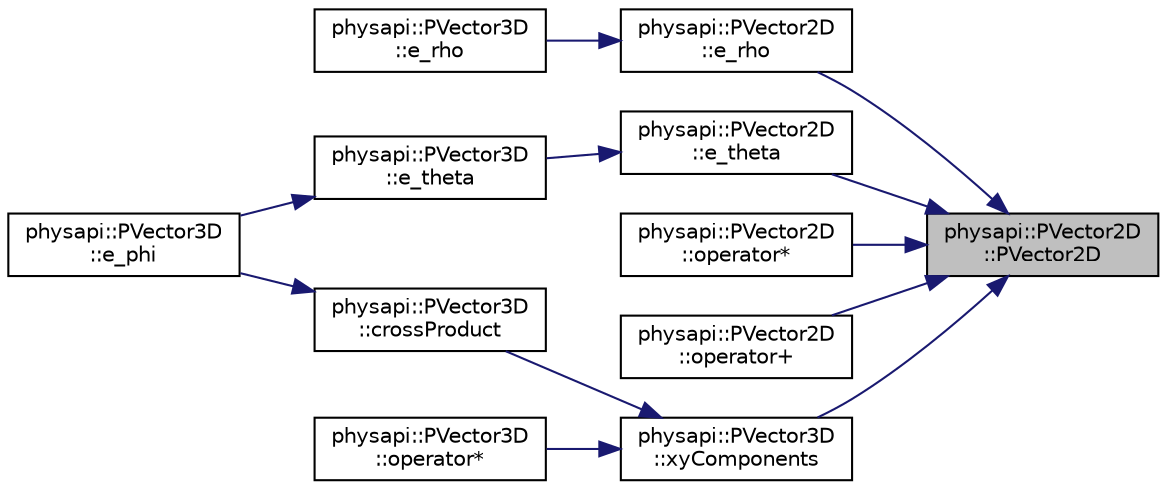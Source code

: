 digraph "physapi::PVector2D::PVector2D"
{
 // LATEX_PDF_SIZE
  edge [fontname="Helvetica",fontsize="10",labelfontname="Helvetica",labelfontsize="10"];
  node [fontname="Helvetica",fontsize="10",shape=record];
  rankdir="RL";
  Node1 [label="physapi::PVector2D\l::PVector2D",height=0.2,width=0.4,color="black", fillcolor="grey75", style="filled", fontcolor="black",tooltip="Construct a new 2D-vector with x=y=0."];
  Node1 -> Node2 [dir="back",color="midnightblue",fontsize="10",style="solid"];
  Node2 [label="physapi::PVector2D\l::e_rho",height=0.2,width=0.4,color="black", fillcolor="white", style="filled",URL="$classphysapi_1_1_p_vector2_d.html#acc93d0621814fd75f0129828d87dacf0",tooltip="Get the  basis vector in cartesian coordinates."];
  Node2 -> Node3 [dir="back",color="midnightblue",fontsize="10",style="solid"];
  Node3 [label="physapi::PVector3D\l::e_rho",height=0.2,width=0.4,color="black", fillcolor="white", style="filled",URL="$classphysapi_1_1_p_vector3_d.html#a0741f13feb0438f3a7af0c16a60d28fc",tooltip="Get the  basis vector in cartesian coordinates."];
  Node1 -> Node4 [dir="back",color="midnightblue",fontsize="10",style="solid"];
  Node4 [label="physapi::PVector2D\l::e_theta",height=0.2,width=0.4,color="black", fillcolor="white", style="filled",URL="$classphysapi_1_1_p_vector2_d.html#a65061ad2048259cf430d25ec23f3f8ba",tooltip="Get the  basis vector in cartesian coordinates."];
  Node4 -> Node5 [dir="back",color="midnightblue",fontsize="10",style="solid"];
  Node5 [label="physapi::PVector3D\l::e_theta",height=0.2,width=0.4,color="black", fillcolor="white", style="filled",URL="$classphysapi_1_1_p_vector3_d.html#ac925dc8dd82704807a08f4a15162c543",tooltip="Get the  basis vector in cartesian coordinates."];
  Node5 -> Node6 [dir="back",color="midnightblue",fontsize="10",style="solid"];
  Node6 [label="physapi::PVector3D\l::e_phi",height=0.2,width=0.4,color="black", fillcolor="white", style="filled",URL="$classphysapi_1_1_p_vector3_d.html#a37b00ddee4484f5eae447a0e8d4c2a39",tooltip="Get the  basis vector in cartesian coordinates."];
  Node1 -> Node7 [dir="back",color="midnightblue",fontsize="10",style="solid"];
  Node7 [label="physapi::PVector2D\l::operator*",height=0.2,width=0.4,color="black", fillcolor="white", style="filled",URL="$classphysapi_1_1_p_vector2_d.html#ac9e8a6b840d68ba9ad265e227ce11898",tooltip="Multiplication of a 2D-vector by a number."];
  Node1 -> Node8 [dir="back",color="midnightblue",fontsize="10",style="solid"];
  Node8 [label="physapi::PVector2D\l::operator+",height=0.2,width=0.4,color="black", fillcolor="white", style="filled",URL="$classphysapi_1_1_p_vector2_d.html#afb0742ef8f9eacb596c6ccc6f08af4b7",tooltip="Addition of 2D-vectors."];
  Node1 -> Node9 [dir="back",color="midnightblue",fontsize="10",style="solid"];
  Node9 [label="physapi::PVector3D\l::xyComponents",height=0.2,width=0.4,color="black", fillcolor="white", style="filled",URL="$classphysapi_1_1_p_vector3_d.html#ab8feefe0f1130441d69586fbdd707e20",tooltip="Get the XY components as a PVector2D."];
  Node9 -> Node10 [dir="back",color="midnightblue",fontsize="10",style="solid"];
  Node10 [label="physapi::PVector3D\l::crossProduct",height=0.2,width=0.4,color="black", fillcolor="white", style="filled",URL="$classphysapi_1_1_p_vector3_d.html#ab44b6cd32c827e03b162f57532365b3c",tooltip="Calculates the cross product of two 3d vectors."];
  Node10 -> Node6 [dir="back",color="midnightblue",fontsize="10",style="solid"];
  Node9 -> Node11 [dir="back",color="midnightblue",fontsize="10",style="solid"];
  Node11 [label="physapi::PVector3D\l::operator*",height=0.2,width=0.4,color="black", fillcolor="white", style="filled",URL="$classphysapi_1_1_p_vector3_d.html#acf5dd4969c9cb448f983f69a197dbcb3",tooltip="Vector multiplication of 3D-vectors."];
}
